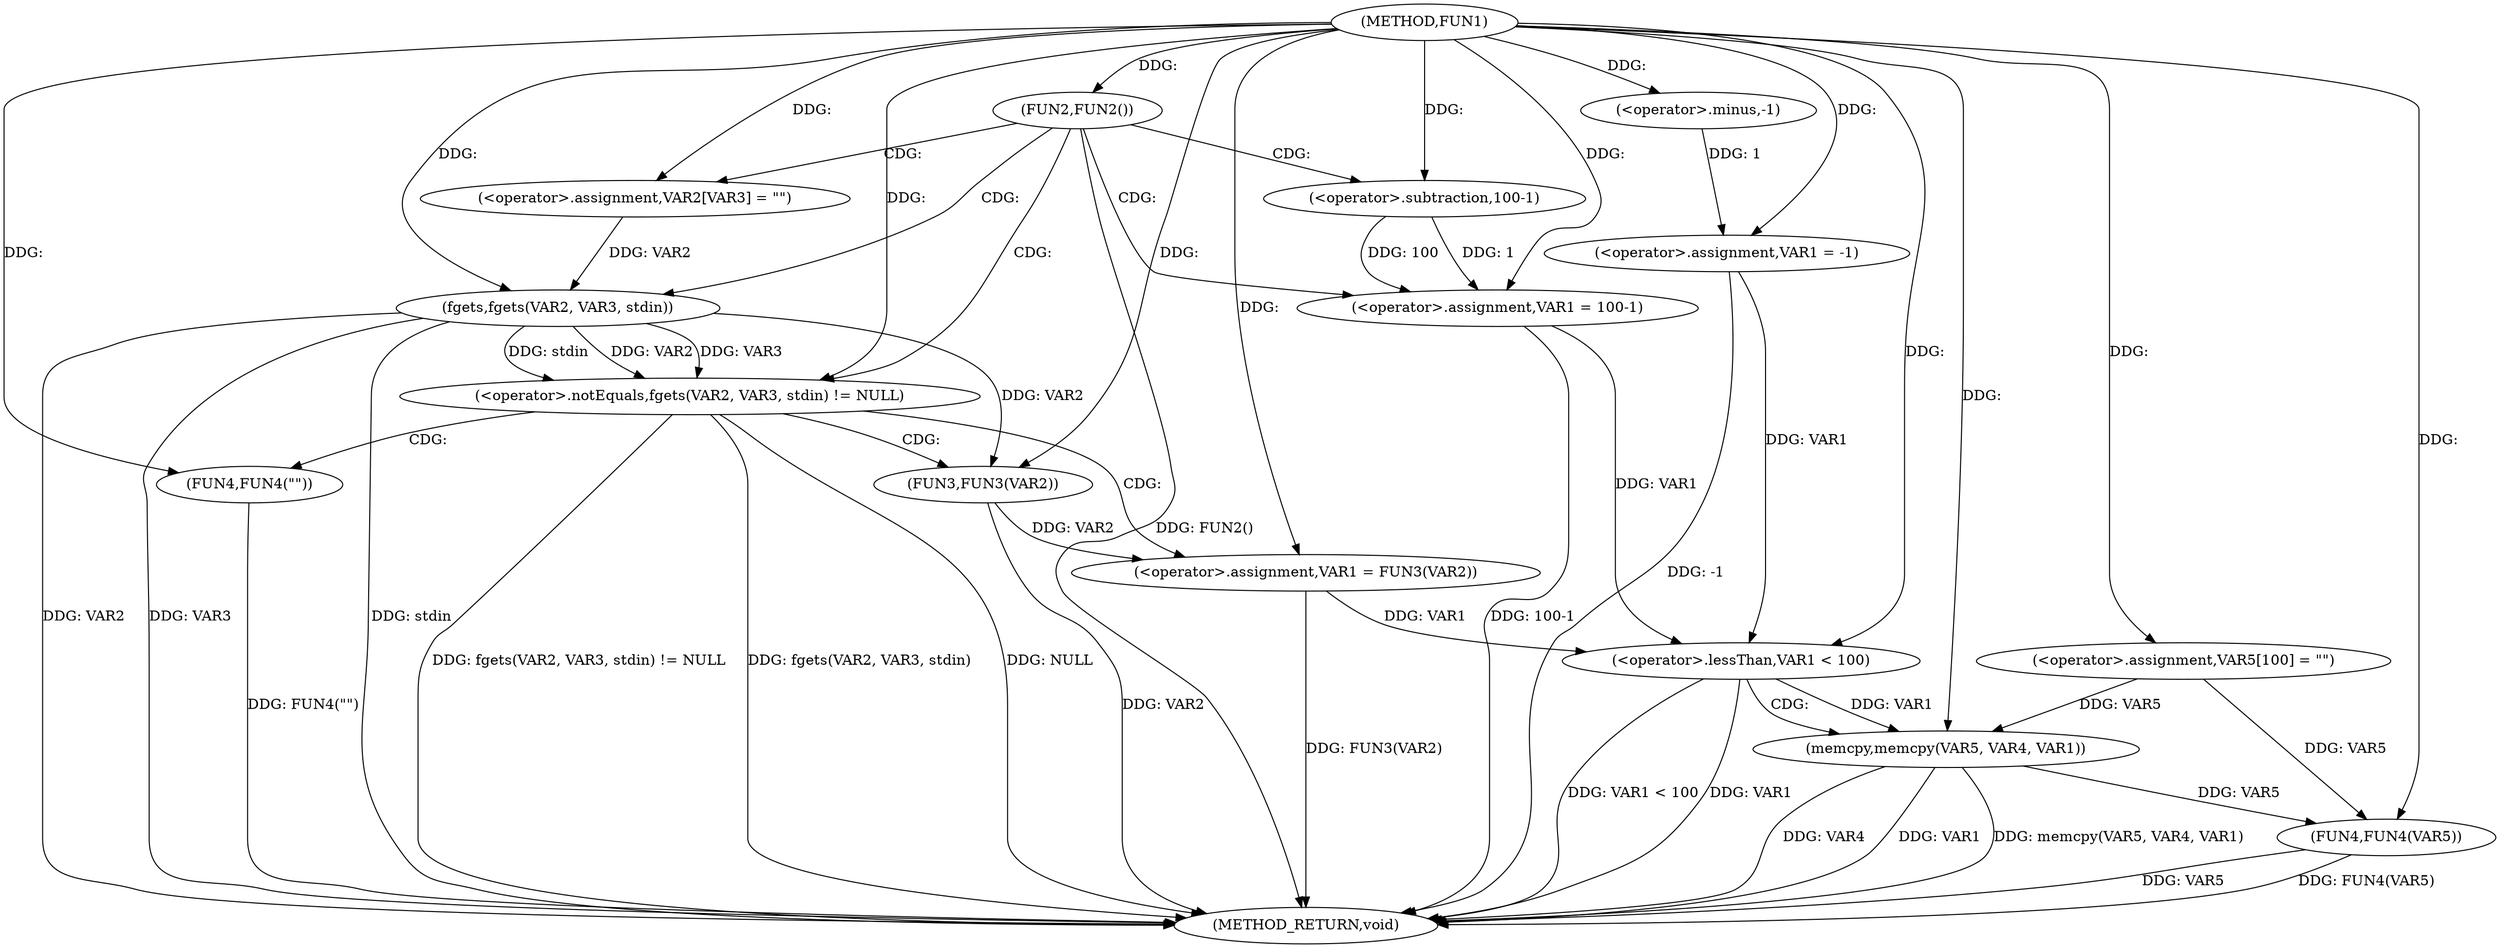 digraph FUN1 {  
"1000100" [label = "(METHOD,FUN1)" ]
"1000155" [label = "(METHOD_RETURN,void)" ]
"1000103" [label = "(<operator>.assignment,VAR1 = -1)" ]
"1000105" [label = "(<operator>.minus,-1)" ]
"1000108" [label = "(FUN2,FUN2())" ]
"1000112" [label = "(<operator>.assignment,VAR2[VAR3] = \"\")" ]
"1000116" [label = "(<operator>.notEquals,fgets(VAR2, VAR3, stdin) != NULL)" ]
"1000117" [label = "(fgets,fgets(VAR2, VAR3, stdin))" ]
"1000123" [label = "(<operator>.assignment,VAR1 = FUN3(VAR2))" ]
"1000125" [label = "(FUN3,FUN3(VAR2))" ]
"1000129" [label = "(FUN4,FUN4(\"\"))" ]
"1000133" [label = "(<operator>.assignment,VAR1 = 100-1)" ]
"1000135" [label = "(<operator>.subtraction,100-1)" ]
"1000141" [label = "(<operator>.assignment,VAR5[100] = \"\")" ]
"1000145" [label = "(<operator>.lessThan,VAR1 < 100)" ]
"1000149" [label = "(memcpy,memcpy(VAR5, VAR4, VAR1))" ]
"1000153" [label = "(FUN4,FUN4(VAR5))" ]
  "1000116" -> "1000155"  [ label = "DDG: fgets(VAR2, VAR3, stdin)"] 
  "1000125" -> "1000155"  [ label = "DDG: VAR2"] 
  "1000123" -> "1000155"  [ label = "DDG: FUN3(VAR2)"] 
  "1000108" -> "1000155"  [ label = "DDG: FUN2()"] 
  "1000149" -> "1000155"  [ label = "DDG: VAR4"] 
  "1000103" -> "1000155"  [ label = "DDG: -1"] 
  "1000149" -> "1000155"  [ label = "DDG: VAR1"] 
  "1000116" -> "1000155"  [ label = "DDG: NULL"] 
  "1000149" -> "1000155"  [ label = "DDG: memcpy(VAR5, VAR4, VAR1)"] 
  "1000153" -> "1000155"  [ label = "DDG: FUN4(VAR5)"] 
  "1000117" -> "1000155"  [ label = "DDG: VAR2"] 
  "1000153" -> "1000155"  [ label = "DDG: VAR5"] 
  "1000145" -> "1000155"  [ label = "DDG: VAR1 < 100"] 
  "1000117" -> "1000155"  [ label = "DDG: VAR3"] 
  "1000145" -> "1000155"  [ label = "DDG: VAR1"] 
  "1000116" -> "1000155"  [ label = "DDG: fgets(VAR2, VAR3, stdin) != NULL"] 
  "1000129" -> "1000155"  [ label = "DDG: FUN4(\"\")"] 
  "1000133" -> "1000155"  [ label = "DDG: 100-1"] 
  "1000117" -> "1000155"  [ label = "DDG: stdin"] 
  "1000105" -> "1000103"  [ label = "DDG: 1"] 
  "1000100" -> "1000103"  [ label = "DDG: "] 
  "1000100" -> "1000105"  [ label = "DDG: "] 
  "1000100" -> "1000108"  [ label = "DDG: "] 
  "1000100" -> "1000112"  [ label = "DDG: "] 
  "1000117" -> "1000116"  [ label = "DDG: VAR2"] 
  "1000117" -> "1000116"  [ label = "DDG: VAR3"] 
  "1000117" -> "1000116"  [ label = "DDG: stdin"] 
  "1000112" -> "1000117"  [ label = "DDG: VAR2"] 
  "1000100" -> "1000117"  [ label = "DDG: "] 
  "1000100" -> "1000116"  [ label = "DDG: "] 
  "1000125" -> "1000123"  [ label = "DDG: VAR2"] 
  "1000100" -> "1000123"  [ label = "DDG: "] 
  "1000117" -> "1000125"  [ label = "DDG: VAR2"] 
  "1000100" -> "1000125"  [ label = "DDG: "] 
  "1000100" -> "1000129"  [ label = "DDG: "] 
  "1000135" -> "1000133"  [ label = "DDG: 100"] 
  "1000135" -> "1000133"  [ label = "DDG: 1"] 
  "1000100" -> "1000133"  [ label = "DDG: "] 
  "1000100" -> "1000135"  [ label = "DDG: "] 
  "1000100" -> "1000141"  [ label = "DDG: "] 
  "1000103" -> "1000145"  [ label = "DDG: VAR1"] 
  "1000133" -> "1000145"  [ label = "DDG: VAR1"] 
  "1000123" -> "1000145"  [ label = "DDG: VAR1"] 
  "1000100" -> "1000145"  [ label = "DDG: "] 
  "1000141" -> "1000149"  [ label = "DDG: VAR5"] 
  "1000100" -> "1000149"  [ label = "DDG: "] 
  "1000145" -> "1000149"  [ label = "DDG: VAR1"] 
  "1000141" -> "1000153"  [ label = "DDG: VAR5"] 
  "1000149" -> "1000153"  [ label = "DDG: VAR5"] 
  "1000100" -> "1000153"  [ label = "DDG: "] 
  "1000108" -> "1000112"  [ label = "CDG: "] 
  "1000108" -> "1000116"  [ label = "CDG: "] 
  "1000108" -> "1000117"  [ label = "CDG: "] 
  "1000108" -> "1000135"  [ label = "CDG: "] 
  "1000108" -> "1000133"  [ label = "CDG: "] 
  "1000116" -> "1000125"  [ label = "CDG: "] 
  "1000116" -> "1000129"  [ label = "CDG: "] 
  "1000116" -> "1000123"  [ label = "CDG: "] 
  "1000145" -> "1000149"  [ label = "CDG: "] 
}
